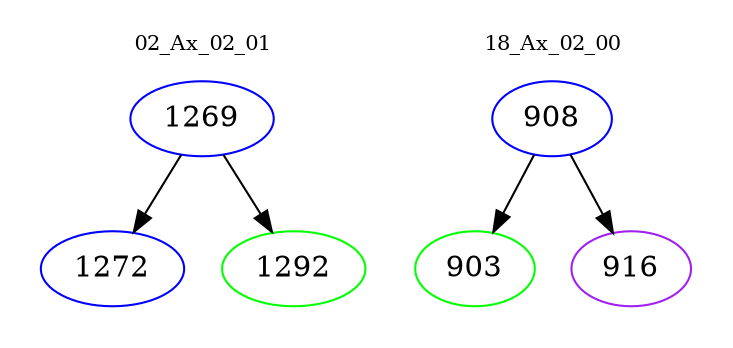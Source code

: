 digraph{
subgraph cluster_0 {
color = white
label = "02_Ax_02_01";
fontsize=10;
T0_1269 [label="1269", color="blue"]
T0_1269 -> T0_1272 [color="black"]
T0_1272 [label="1272", color="blue"]
T0_1269 -> T0_1292 [color="black"]
T0_1292 [label="1292", color="green"]
}
subgraph cluster_1 {
color = white
label = "18_Ax_02_00";
fontsize=10;
T1_908 [label="908", color="blue"]
T1_908 -> T1_903 [color="black"]
T1_903 [label="903", color="green"]
T1_908 -> T1_916 [color="black"]
T1_916 [label="916", color="purple"]
}
}
